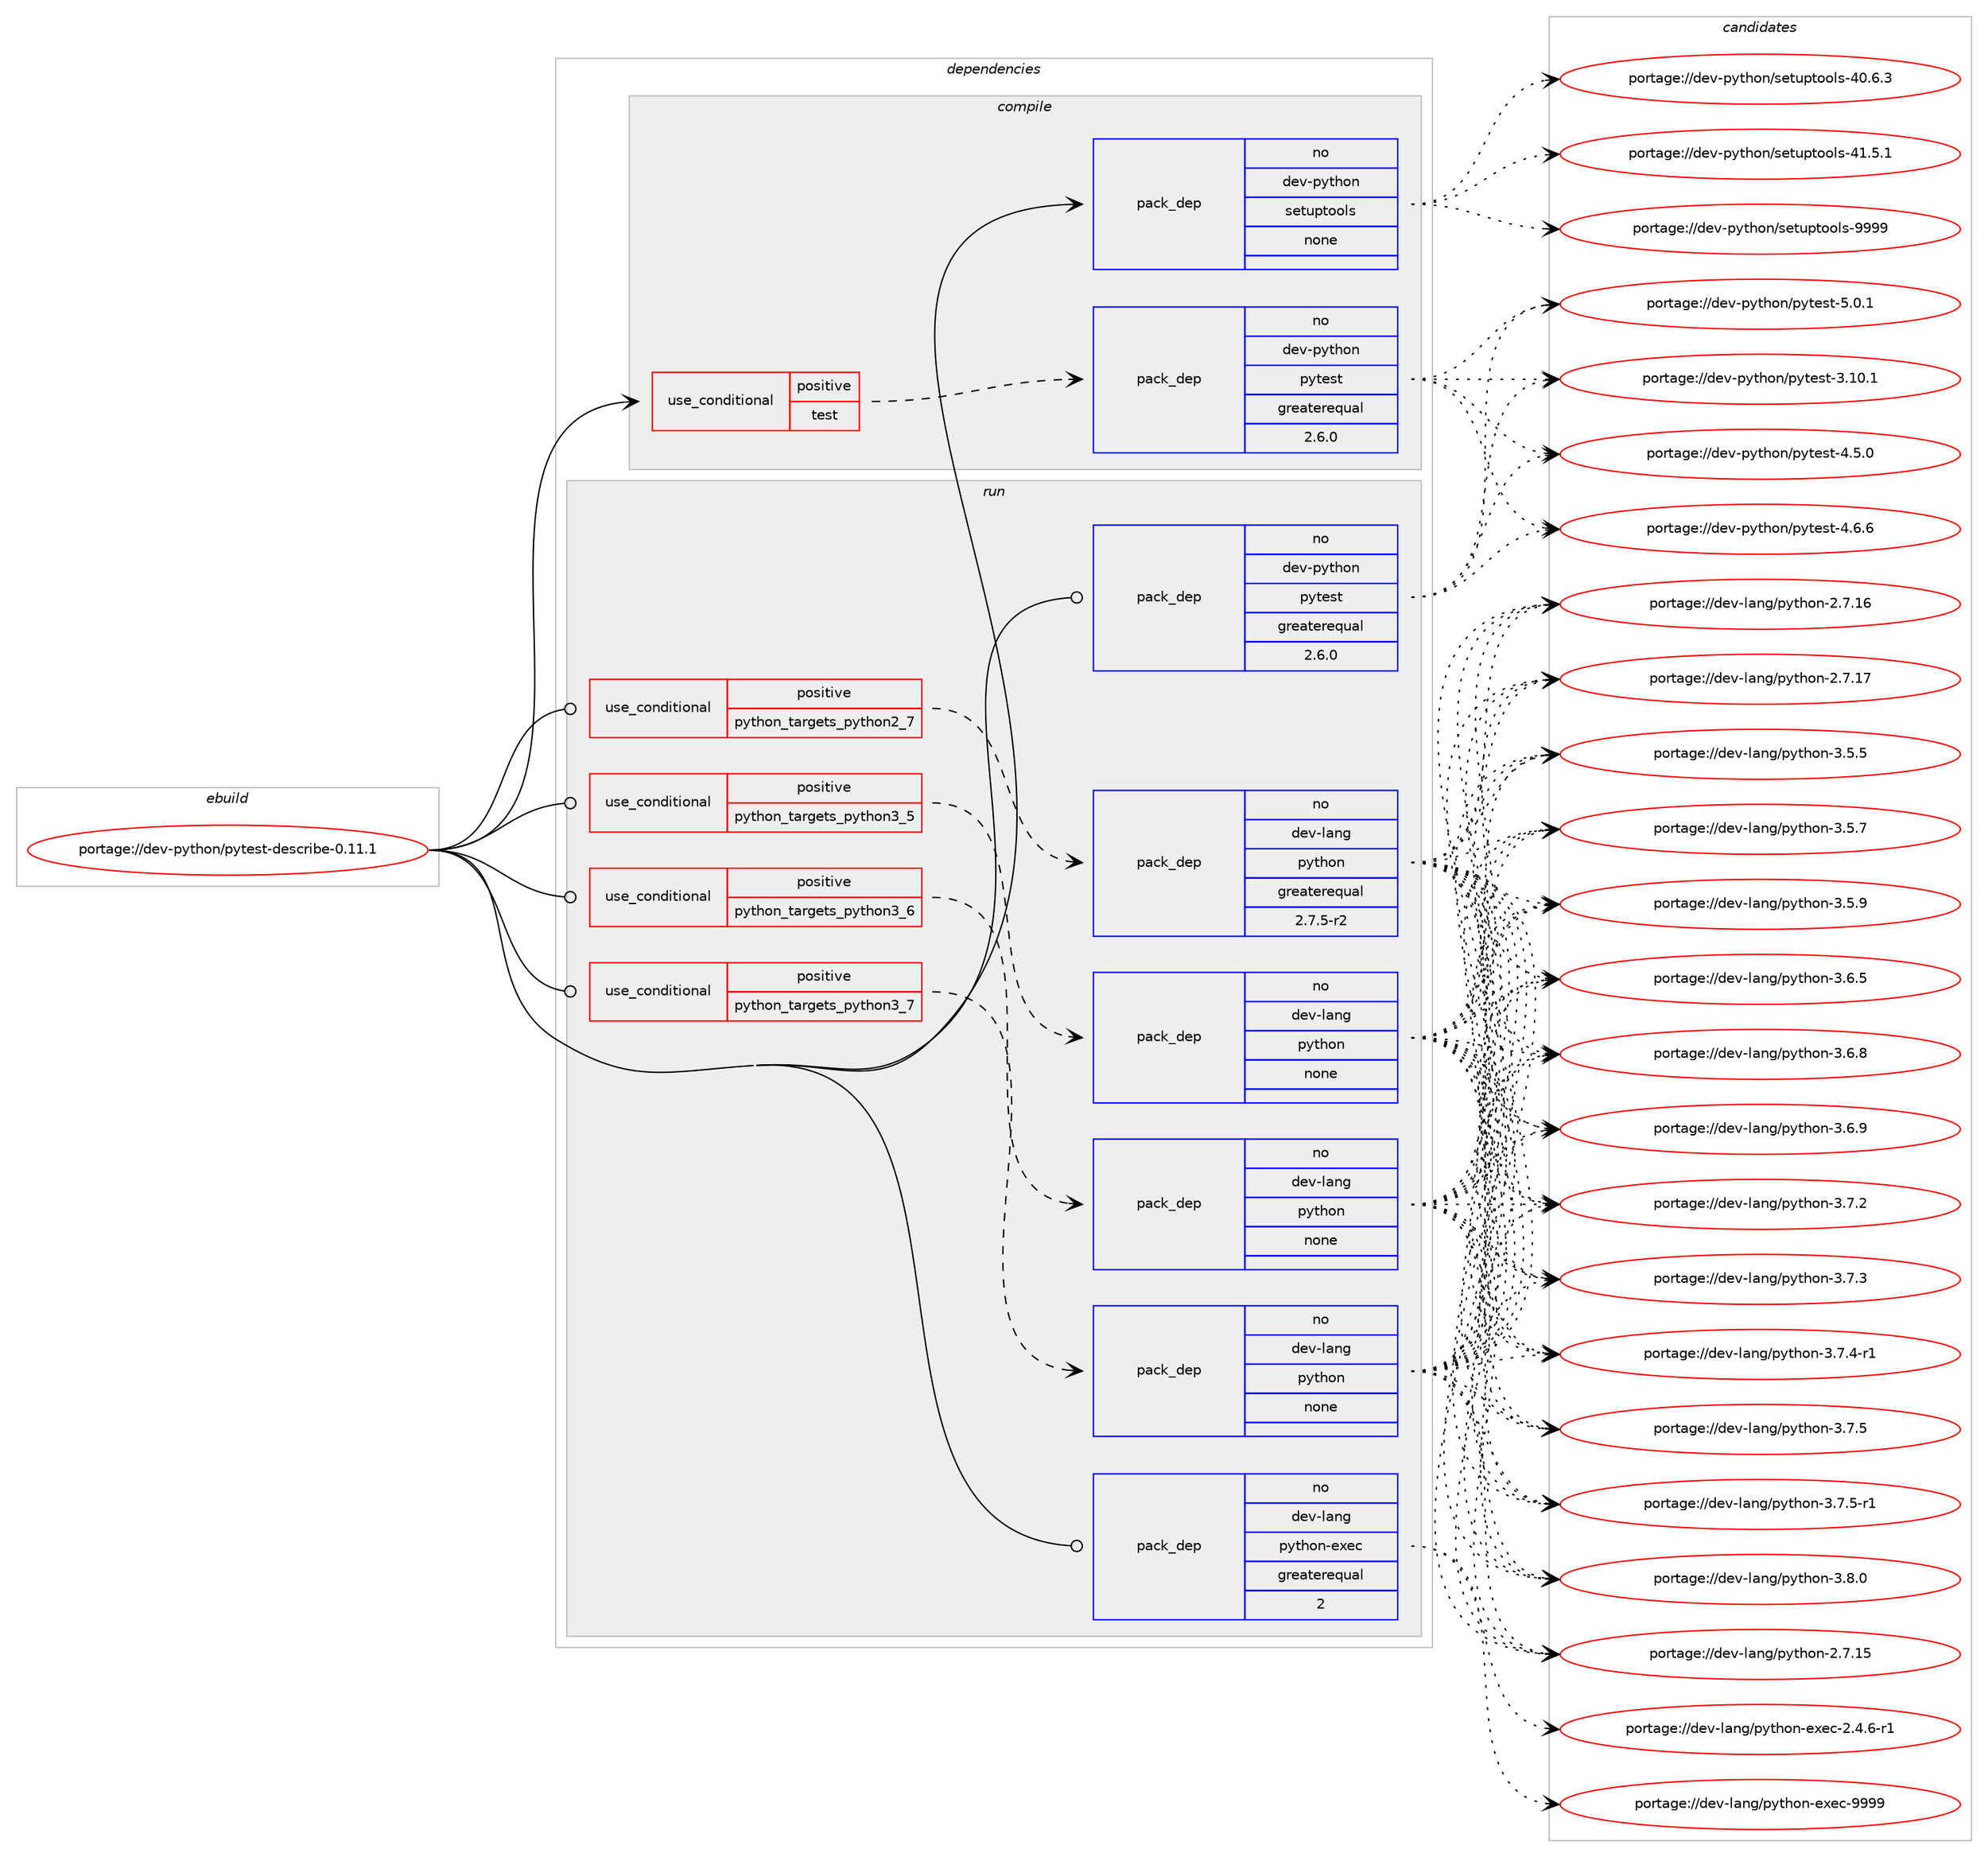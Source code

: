 digraph prolog {

# *************
# Graph options
# *************

newrank=true;
concentrate=true;
compound=true;
graph [rankdir=LR,fontname=Helvetica,fontsize=10,ranksep=1.5];#, ranksep=2.5, nodesep=0.2];
edge  [arrowhead=vee];
node  [fontname=Helvetica,fontsize=10];

# **********
# The ebuild
# **********

subgraph cluster_leftcol {
color=gray;
rank=same;
label=<<i>ebuild</i>>;
id [label="portage://dev-python/pytest-describe-0.11.1", color=red, width=4, href="../dev-python/pytest-describe-0.11.1.svg"];
}

# ****************
# The dependencies
# ****************

subgraph cluster_midcol {
color=gray;
label=<<i>dependencies</i>>;
subgraph cluster_compile {
fillcolor="#eeeeee";
style=filled;
label=<<i>compile</i>>;
subgraph cond36318 {
dependency164375 [label=<<TABLE BORDER="0" CELLBORDER="1" CELLSPACING="0" CELLPADDING="4"><TR><TD ROWSPAN="3" CELLPADDING="10">use_conditional</TD></TR><TR><TD>positive</TD></TR><TR><TD>test</TD></TR></TABLE>>, shape=none, color=red];
subgraph pack124670 {
dependency164376 [label=<<TABLE BORDER="0" CELLBORDER="1" CELLSPACING="0" CELLPADDING="4" WIDTH="220"><TR><TD ROWSPAN="6" CELLPADDING="30">pack_dep</TD></TR><TR><TD WIDTH="110">no</TD></TR><TR><TD>dev-python</TD></TR><TR><TD>pytest</TD></TR><TR><TD>greaterequal</TD></TR><TR><TD>2.6.0</TD></TR></TABLE>>, shape=none, color=blue];
}
dependency164375:e -> dependency164376:w [weight=20,style="dashed",arrowhead="vee"];
}
id:e -> dependency164375:w [weight=20,style="solid",arrowhead="vee"];
subgraph pack124671 {
dependency164377 [label=<<TABLE BORDER="0" CELLBORDER="1" CELLSPACING="0" CELLPADDING="4" WIDTH="220"><TR><TD ROWSPAN="6" CELLPADDING="30">pack_dep</TD></TR><TR><TD WIDTH="110">no</TD></TR><TR><TD>dev-python</TD></TR><TR><TD>setuptools</TD></TR><TR><TD>none</TD></TR><TR><TD></TD></TR></TABLE>>, shape=none, color=blue];
}
id:e -> dependency164377:w [weight=20,style="solid",arrowhead="vee"];
}
subgraph cluster_compileandrun {
fillcolor="#eeeeee";
style=filled;
label=<<i>compile and run</i>>;
}
subgraph cluster_run {
fillcolor="#eeeeee";
style=filled;
label=<<i>run</i>>;
subgraph cond36319 {
dependency164378 [label=<<TABLE BORDER="0" CELLBORDER="1" CELLSPACING="0" CELLPADDING="4"><TR><TD ROWSPAN="3" CELLPADDING="10">use_conditional</TD></TR><TR><TD>positive</TD></TR><TR><TD>python_targets_python2_7</TD></TR></TABLE>>, shape=none, color=red];
subgraph pack124672 {
dependency164379 [label=<<TABLE BORDER="0" CELLBORDER="1" CELLSPACING="0" CELLPADDING="4" WIDTH="220"><TR><TD ROWSPAN="6" CELLPADDING="30">pack_dep</TD></TR><TR><TD WIDTH="110">no</TD></TR><TR><TD>dev-lang</TD></TR><TR><TD>python</TD></TR><TR><TD>greaterequal</TD></TR><TR><TD>2.7.5-r2</TD></TR></TABLE>>, shape=none, color=blue];
}
dependency164378:e -> dependency164379:w [weight=20,style="dashed",arrowhead="vee"];
}
id:e -> dependency164378:w [weight=20,style="solid",arrowhead="odot"];
subgraph cond36320 {
dependency164380 [label=<<TABLE BORDER="0" CELLBORDER="1" CELLSPACING="0" CELLPADDING="4"><TR><TD ROWSPAN="3" CELLPADDING="10">use_conditional</TD></TR><TR><TD>positive</TD></TR><TR><TD>python_targets_python3_5</TD></TR></TABLE>>, shape=none, color=red];
subgraph pack124673 {
dependency164381 [label=<<TABLE BORDER="0" CELLBORDER="1" CELLSPACING="0" CELLPADDING="4" WIDTH="220"><TR><TD ROWSPAN="6" CELLPADDING="30">pack_dep</TD></TR><TR><TD WIDTH="110">no</TD></TR><TR><TD>dev-lang</TD></TR><TR><TD>python</TD></TR><TR><TD>none</TD></TR><TR><TD></TD></TR></TABLE>>, shape=none, color=blue];
}
dependency164380:e -> dependency164381:w [weight=20,style="dashed",arrowhead="vee"];
}
id:e -> dependency164380:w [weight=20,style="solid",arrowhead="odot"];
subgraph cond36321 {
dependency164382 [label=<<TABLE BORDER="0" CELLBORDER="1" CELLSPACING="0" CELLPADDING="4"><TR><TD ROWSPAN="3" CELLPADDING="10">use_conditional</TD></TR><TR><TD>positive</TD></TR><TR><TD>python_targets_python3_6</TD></TR></TABLE>>, shape=none, color=red];
subgraph pack124674 {
dependency164383 [label=<<TABLE BORDER="0" CELLBORDER="1" CELLSPACING="0" CELLPADDING="4" WIDTH="220"><TR><TD ROWSPAN="6" CELLPADDING="30">pack_dep</TD></TR><TR><TD WIDTH="110">no</TD></TR><TR><TD>dev-lang</TD></TR><TR><TD>python</TD></TR><TR><TD>none</TD></TR><TR><TD></TD></TR></TABLE>>, shape=none, color=blue];
}
dependency164382:e -> dependency164383:w [weight=20,style="dashed",arrowhead="vee"];
}
id:e -> dependency164382:w [weight=20,style="solid",arrowhead="odot"];
subgraph cond36322 {
dependency164384 [label=<<TABLE BORDER="0" CELLBORDER="1" CELLSPACING="0" CELLPADDING="4"><TR><TD ROWSPAN="3" CELLPADDING="10">use_conditional</TD></TR><TR><TD>positive</TD></TR><TR><TD>python_targets_python3_7</TD></TR></TABLE>>, shape=none, color=red];
subgraph pack124675 {
dependency164385 [label=<<TABLE BORDER="0" CELLBORDER="1" CELLSPACING="0" CELLPADDING="4" WIDTH="220"><TR><TD ROWSPAN="6" CELLPADDING="30">pack_dep</TD></TR><TR><TD WIDTH="110">no</TD></TR><TR><TD>dev-lang</TD></TR><TR><TD>python</TD></TR><TR><TD>none</TD></TR><TR><TD></TD></TR></TABLE>>, shape=none, color=blue];
}
dependency164384:e -> dependency164385:w [weight=20,style="dashed",arrowhead="vee"];
}
id:e -> dependency164384:w [weight=20,style="solid",arrowhead="odot"];
subgraph pack124676 {
dependency164386 [label=<<TABLE BORDER="0" CELLBORDER="1" CELLSPACING="0" CELLPADDING="4" WIDTH="220"><TR><TD ROWSPAN="6" CELLPADDING="30">pack_dep</TD></TR><TR><TD WIDTH="110">no</TD></TR><TR><TD>dev-lang</TD></TR><TR><TD>python-exec</TD></TR><TR><TD>greaterequal</TD></TR><TR><TD>2</TD></TR></TABLE>>, shape=none, color=blue];
}
id:e -> dependency164386:w [weight=20,style="solid",arrowhead="odot"];
subgraph pack124677 {
dependency164387 [label=<<TABLE BORDER="0" CELLBORDER="1" CELLSPACING="0" CELLPADDING="4" WIDTH="220"><TR><TD ROWSPAN="6" CELLPADDING="30">pack_dep</TD></TR><TR><TD WIDTH="110">no</TD></TR><TR><TD>dev-python</TD></TR><TR><TD>pytest</TD></TR><TR><TD>greaterequal</TD></TR><TR><TD>2.6.0</TD></TR></TABLE>>, shape=none, color=blue];
}
id:e -> dependency164387:w [weight=20,style="solid",arrowhead="odot"];
}
}

# **************
# The candidates
# **************

subgraph cluster_choices {
rank=same;
color=gray;
label=<<i>candidates</i>>;

subgraph choice124670 {
color=black;
nodesep=1;
choiceportage100101118451121211161041111104711212111610111511645514649484649 [label="portage://dev-python/pytest-3.10.1", color=red, width=4,href="../dev-python/pytest-3.10.1.svg"];
choiceportage1001011184511212111610411111047112121116101115116455246534648 [label="portage://dev-python/pytest-4.5.0", color=red, width=4,href="../dev-python/pytest-4.5.0.svg"];
choiceportage1001011184511212111610411111047112121116101115116455246544654 [label="portage://dev-python/pytest-4.6.6", color=red, width=4,href="../dev-python/pytest-4.6.6.svg"];
choiceportage1001011184511212111610411111047112121116101115116455346484649 [label="portage://dev-python/pytest-5.0.1", color=red, width=4,href="../dev-python/pytest-5.0.1.svg"];
dependency164376:e -> choiceportage100101118451121211161041111104711212111610111511645514649484649:w [style=dotted,weight="100"];
dependency164376:e -> choiceportage1001011184511212111610411111047112121116101115116455246534648:w [style=dotted,weight="100"];
dependency164376:e -> choiceportage1001011184511212111610411111047112121116101115116455246544654:w [style=dotted,weight="100"];
dependency164376:e -> choiceportage1001011184511212111610411111047112121116101115116455346484649:w [style=dotted,weight="100"];
}
subgraph choice124671 {
color=black;
nodesep=1;
choiceportage100101118451121211161041111104711510111611711211611111110811545524846544651 [label="portage://dev-python/setuptools-40.6.3", color=red, width=4,href="../dev-python/setuptools-40.6.3.svg"];
choiceportage100101118451121211161041111104711510111611711211611111110811545524946534649 [label="portage://dev-python/setuptools-41.5.1", color=red, width=4,href="../dev-python/setuptools-41.5.1.svg"];
choiceportage10010111845112121116104111110471151011161171121161111111081154557575757 [label="portage://dev-python/setuptools-9999", color=red, width=4,href="../dev-python/setuptools-9999.svg"];
dependency164377:e -> choiceportage100101118451121211161041111104711510111611711211611111110811545524846544651:w [style=dotted,weight="100"];
dependency164377:e -> choiceportage100101118451121211161041111104711510111611711211611111110811545524946534649:w [style=dotted,weight="100"];
dependency164377:e -> choiceportage10010111845112121116104111110471151011161171121161111111081154557575757:w [style=dotted,weight="100"];
}
subgraph choice124672 {
color=black;
nodesep=1;
choiceportage10010111845108971101034711212111610411111045504655464953 [label="portage://dev-lang/python-2.7.15", color=red, width=4,href="../dev-lang/python-2.7.15.svg"];
choiceportage10010111845108971101034711212111610411111045504655464954 [label="portage://dev-lang/python-2.7.16", color=red, width=4,href="../dev-lang/python-2.7.16.svg"];
choiceportage10010111845108971101034711212111610411111045504655464955 [label="portage://dev-lang/python-2.7.17", color=red, width=4,href="../dev-lang/python-2.7.17.svg"];
choiceportage100101118451089711010347112121116104111110455146534653 [label="portage://dev-lang/python-3.5.5", color=red, width=4,href="../dev-lang/python-3.5.5.svg"];
choiceportage100101118451089711010347112121116104111110455146534655 [label="portage://dev-lang/python-3.5.7", color=red, width=4,href="../dev-lang/python-3.5.7.svg"];
choiceportage100101118451089711010347112121116104111110455146534657 [label="portage://dev-lang/python-3.5.9", color=red, width=4,href="../dev-lang/python-3.5.9.svg"];
choiceportage100101118451089711010347112121116104111110455146544653 [label="portage://dev-lang/python-3.6.5", color=red, width=4,href="../dev-lang/python-3.6.5.svg"];
choiceportage100101118451089711010347112121116104111110455146544656 [label="portage://dev-lang/python-3.6.8", color=red, width=4,href="../dev-lang/python-3.6.8.svg"];
choiceportage100101118451089711010347112121116104111110455146544657 [label="portage://dev-lang/python-3.6.9", color=red, width=4,href="../dev-lang/python-3.6.9.svg"];
choiceportage100101118451089711010347112121116104111110455146554650 [label="portage://dev-lang/python-3.7.2", color=red, width=4,href="../dev-lang/python-3.7.2.svg"];
choiceportage100101118451089711010347112121116104111110455146554651 [label="portage://dev-lang/python-3.7.3", color=red, width=4,href="../dev-lang/python-3.7.3.svg"];
choiceportage1001011184510897110103471121211161041111104551465546524511449 [label="portage://dev-lang/python-3.7.4-r1", color=red, width=4,href="../dev-lang/python-3.7.4-r1.svg"];
choiceportage100101118451089711010347112121116104111110455146554653 [label="portage://dev-lang/python-3.7.5", color=red, width=4,href="../dev-lang/python-3.7.5.svg"];
choiceportage1001011184510897110103471121211161041111104551465546534511449 [label="portage://dev-lang/python-3.7.5-r1", color=red, width=4,href="../dev-lang/python-3.7.5-r1.svg"];
choiceportage100101118451089711010347112121116104111110455146564648 [label="portage://dev-lang/python-3.8.0", color=red, width=4,href="../dev-lang/python-3.8.0.svg"];
dependency164379:e -> choiceportage10010111845108971101034711212111610411111045504655464953:w [style=dotted,weight="100"];
dependency164379:e -> choiceportage10010111845108971101034711212111610411111045504655464954:w [style=dotted,weight="100"];
dependency164379:e -> choiceportage10010111845108971101034711212111610411111045504655464955:w [style=dotted,weight="100"];
dependency164379:e -> choiceportage100101118451089711010347112121116104111110455146534653:w [style=dotted,weight="100"];
dependency164379:e -> choiceportage100101118451089711010347112121116104111110455146534655:w [style=dotted,weight="100"];
dependency164379:e -> choiceportage100101118451089711010347112121116104111110455146534657:w [style=dotted,weight="100"];
dependency164379:e -> choiceportage100101118451089711010347112121116104111110455146544653:w [style=dotted,weight="100"];
dependency164379:e -> choiceportage100101118451089711010347112121116104111110455146544656:w [style=dotted,weight="100"];
dependency164379:e -> choiceportage100101118451089711010347112121116104111110455146544657:w [style=dotted,weight="100"];
dependency164379:e -> choiceportage100101118451089711010347112121116104111110455146554650:w [style=dotted,weight="100"];
dependency164379:e -> choiceportage100101118451089711010347112121116104111110455146554651:w [style=dotted,weight="100"];
dependency164379:e -> choiceportage1001011184510897110103471121211161041111104551465546524511449:w [style=dotted,weight="100"];
dependency164379:e -> choiceportage100101118451089711010347112121116104111110455146554653:w [style=dotted,weight="100"];
dependency164379:e -> choiceportage1001011184510897110103471121211161041111104551465546534511449:w [style=dotted,weight="100"];
dependency164379:e -> choiceportage100101118451089711010347112121116104111110455146564648:w [style=dotted,weight="100"];
}
subgraph choice124673 {
color=black;
nodesep=1;
choiceportage10010111845108971101034711212111610411111045504655464953 [label="portage://dev-lang/python-2.7.15", color=red, width=4,href="../dev-lang/python-2.7.15.svg"];
choiceportage10010111845108971101034711212111610411111045504655464954 [label="portage://dev-lang/python-2.7.16", color=red, width=4,href="../dev-lang/python-2.7.16.svg"];
choiceportage10010111845108971101034711212111610411111045504655464955 [label="portage://dev-lang/python-2.7.17", color=red, width=4,href="../dev-lang/python-2.7.17.svg"];
choiceportage100101118451089711010347112121116104111110455146534653 [label="portage://dev-lang/python-3.5.5", color=red, width=4,href="../dev-lang/python-3.5.5.svg"];
choiceportage100101118451089711010347112121116104111110455146534655 [label="portage://dev-lang/python-3.5.7", color=red, width=4,href="../dev-lang/python-3.5.7.svg"];
choiceportage100101118451089711010347112121116104111110455146534657 [label="portage://dev-lang/python-3.5.9", color=red, width=4,href="../dev-lang/python-3.5.9.svg"];
choiceportage100101118451089711010347112121116104111110455146544653 [label="portage://dev-lang/python-3.6.5", color=red, width=4,href="../dev-lang/python-3.6.5.svg"];
choiceportage100101118451089711010347112121116104111110455146544656 [label="portage://dev-lang/python-3.6.8", color=red, width=4,href="../dev-lang/python-3.6.8.svg"];
choiceportage100101118451089711010347112121116104111110455146544657 [label="portage://dev-lang/python-3.6.9", color=red, width=4,href="../dev-lang/python-3.6.9.svg"];
choiceportage100101118451089711010347112121116104111110455146554650 [label="portage://dev-lang/python-3.7.2", color=red, width=4,href="../dev-lang/python-3.7.2.svg"];
choiceportage100101118451089711010347112121116104111110455146554651 [label="portage://dev-lang/python-3.7.3", color=red, width=4,href="../dev-lang/python-3.7.3.svg"];
choiceportage1001011184510897110103471121211161041111104551465546524511449 [label="portage://dev-lang/python-3.7.4-r1", color=red, width=4,href="../dev-lang/python-3.7.4-r1.svg"];
choiceportage100101118451089711010347112121116104111110455146554653 [label="portage://dev-lang/python-3.7.5", color=red, width=4,href="../dev-lang/python-3.7.5.svg"];
choiceportage1001011184510897110103471121211161041111104551465546534511449 [label="portage://dev-lang/python-3.7.5-r1", color=red, width=4,href="../dev-lang/python-3.7.5-r1.svg"];
choiceportage100101118451089711010347112121116104111110455146564648 [label="portage://dev-lang/python-3.8.0", color=red, width=4,href="../dev-lang/python-3.8.0.svg"];
dependency164381:e -> choiceportage10010111845108971101034711212111610411111045504655464953:w [style=dotted,weight="100"];
dependency164381:e -> choiceportage10010111845108971101034711212111610411111045504655464954:w [style=dotted,weight="100"];
dependency164381:e -> choiceportage10010111845108971101034711212111610411111045504655464955:w [style=dotted,weight="100"];
dependency164381:e -> choiceportage100101118451089711010347112121116104111110455146534653:w [style=dotted,weight="100"];
dependency164381:e -> choiceportage100101118451089711010347112121116104111110455146534655:w [style=dotted,weight="100"];
dependency164381:e -> choiceportage100101118451089711010347112121116104111110455146534657:w [style=dotted,weight="100"];
dependency164381:e -> choiceportage100101118451089711010347112121116104111110455146544653:w [style=dotted,weight="100"];
dependency164381:e -> choiceportage100101118451089711010347112121116104111110455146544656:w [style=dotted,weight="100"];
dependency164381:e -> choiceportage100101118451089711010347112121116104111110455146544657:w [style=dotted,weight="100"];
dependency164381:e -> choiceportage100101118451089711010347112121116104111110455146554650:w [style=dotted,weight="100"];
dependency164381:e -> choiceportage100101118451089711010347112121116104111110455146554651:w [style=dotted,weight="100"];
dependency164381:e -> choiceportage1001011184510897110103471121211161041111104551465546524511449:w [style=dotted,weight="100"];
dependency164381:e -> choiceportage100101118451089711010347112121116104111110455146554653:w [style=dotted,weight="100"];
dependency164381:e -> choiceportage1001011184510897110103471121211161041111104551465546534511449:w [style=dotted,weight="100"];
dependency164381:e -> choiceportage100101118451089711010347112121116104111110455146564648:w [style=dotted,weight="100"];
}
subgraph choice124674 {
color=black;
nodesep=1;
choiceportage10010111845108971101034711212111610411111045504655464953 [label="portage://dev-lang/python-2.7.15", color=red, width=4,href="../dev-lang/python-2.7.15.svg"];
choiceportage10010111845108971101034711212111610411111045504655464954 [label="portage://dev-lang/python-2.7.16", color=red, width=4,href="../dev-lang/python-2.7.16.svg"];
choiceportage10010111845108971101034711212111610411111045504655464955 [label="portage://dev-lang/python-2.7.17", color=red, width=4,href="../dev-lang/python-2.7.17.svg"];
choiceportage100101118451089711010347112121116104111110455146534653 [label="portage://dev-lang/python-3.5.5", color=red, width=4,href="../dev-lang/python-3.5.5.svg"];
choiceportage100101118451089711010347112121116104111110455146534655 [label="portage://dev-lang/python-3.5.7", color=red, width=4,href="../dev-lang/python-3.5.7.svg"];
choiceportage100101118451089711010347112121116104111110455146534657 [label="portage://dev-lang/python-3.5.9", color=red, width=4,href="../dev-lang/python-3.5.9.svg"];
choiceportage100101118451089711010347112121116104111110455146544653 [label="portage://dev-lang/python-3.6.5", color=red, width=4,href="../dev-lang/python-3.6.5.svg"];
choiceportage100101118451089711010347112121116104111110455146544656 [label="portage://dev-lang/python-3.6.8", color=red, width=4,href="../dev-lang/python-3.6.8.svg"];
choiceportage100101118451089711010347112121116104111110455146544657 [label="portage://dev-lang/python-3.6.9", color=red, width=4,href="../dev-lang/python-3.6.9.svg"];
choiceportage100101118451089711010347112121116104111110455146554650 [label="portage://dev-lang/python-3.7.2", color=red, width=4,href="../dev-lang/python-3.7.2.svg"];
choiceportage100101118451089711010347112121116104111110455146554651 [label="portage://dev-lang/python-3.7.3", color=red, width=4,href="../dev-lang/python-3.7.3.svg"];
choiceportage1001011184510897110103471121211161041111104551465546524511449 [label="portage://dev-lang/python-3.7.4-r1", color=red, width=4,href="../dev-lang/python-3.7.4-r1.svg"];
choiceportage100101118451089711010347112121116104111110455146554653 [label="portage://dev-lang/python-3.7.5", color=red, width=4,href="../dev-lang/python-3.7.5.svg"];
choiceportage1001011184510897110103471121211161041111104551465546534511449 [label="portage://dev-lang/python-3.7.5-r1", color=red, width=4,href="../dev-lang/python-3.7.5-r1.svg"];
choiceportage100101118451089711010347112121116104111110455146564648 [label="portage://dev-lang/python-3.8.0", color=red, width=4,href="../dev-lang/python-3.8.0.svg"];
dependency164383:e -> choiceportage10010111845108971101034711212111610411111045504655464953:w [style=dotted,weight="100"];
dependency164383:e -> choiceportage10010111845108971101034711212111610411111045504655464954:w [style=dotted,weight="100"];
dependency164383:e -> choiceportage10010111845108971101034711212111610411111045504655464955:w [style=dotted,weight="100"];
dependency164383:e -> choiceportage100101118451089711010347112121116104111110455146534653:w [style=dotted,weight="100"];
dependency164383:e -> choiceportage100101118451089711010347112121116104111110455146534655:w [style=dotted,weight="100"];
dependency164383:e -> choiceportage100101118451089711010347112121116104111110455146534657:w [style=dotted,weight="100"];
dependency164383:e -> choiceportage100101118451089711010347112121116104111110455146544653:w [style=dotted,weight="100"];
dependency164383:e -> choiceportage100101118451089711010347112121116104111110455146544656:w [style=dotted,weight="100"];
dependency164383:e -> choiceportage100101118451089711010347112121116104111110455146544657:w [style=dotted,weight="100"];
dependency164383:e -> choiceportage100101118451089711010347112121116104111110455146554650:w [style=dotted,weight="100"];
dependency164383:e -> choiceportage100101118451089711010347112121116104111110455146554651:w [style=dotted,weight="100"];
dependency164383:e -> choiceportage1001011184510897110103471121211161041111104551465546524511449:w [style=dotted,weight="100"];
dependency164383:e -> choiceportage100101118451089711010347112121116104111110455146554653:w [style=dotted,weight="100"];
dependency164383:e -> choiceportage1001011184510897110103471121211161041111104551465546534511449:w [style=dotted,weight="100"];
dependency164383:e -> choiceportage100101118451089711010347112121116104111110455146564648:w [style=dotted,weight="100"];
}
subgraph choice124675 {
color=black;
nodesep=1;
choiceportage10010111845108971101034711212111610411111045504655464953 [label="portage://dev-lang/python-2.7.15", color=red, width=4,href="../dev-lang/python-2.7.15.svg"];
choiceportage10010111845108971101034711212111610411111045504655464954 [label="portage://dev-lang/python-2.7.16", color=red, width=4,href="../dev-lang/python-2.7.16.svg"];
choiceportage10010111845108971101034711212111610411111045504655464955 [label="portage://dev-lang/python-2.7.17", color=red, width=4,href="../dev-lang/python-2.7.17.svg"];
choiceportage100101118451089711010347112121116104111110455146534653 [label="portage://dev-lang/python-3.5.5", color=red, width=4,href="../dev-lang/python-3.5.5.svg"];
choiceportage100101118451089711010347112121116104111110455146534655 [label="portage://dev-lang/python-3.5.7", color=red, width=4,href="../dev-lang/python-3.5.7.svg"];
choiceportage100101118451089711010347112121116104111110455146534657 [label="portage://dev-lang/python-3.5.9", color=red, width=4,href="../dev-lang/python-3.5.9.svg"];
choiceportage100101118451089711010347112121116104111110455146544653 [label="portage://dev-lang/python-3.6.5", color=red, width=4,href="../dev-lang/python-3.6.5.svg"];
choiceportage100101118451089711010347112121116104111110455146544656 [label="portage://dev-lang/python-3.6.8", color=red, width=4,href="../dev-lang/python-3.6.8.svg"];
choiceportage100101118451089711010347112121116104111110455146544657 [label="portage://dev-lang/python-3.6.9", color=red, width=4,href="../dev-lang/python-3.6.9.svg"];
choiceportage100101118451089711010347112121116104111110455146554650 [label="portage://dev-lang/python-3.7.2", color=red, width=4,href="../dev-lang/python-3.7.2.svg"];
choiceportage100101118451089711010347112121116104111110455146554651 [label="portage://dev-lang/python-3.7.3", color=red, width=4,href="../dev-lang/python-3.7.3.svg"];
choiceportage1001011184510897110103471121211161041111104551465546524511449 [label="portage://dev-lang/python-3.7.4-r1", color=red, width=4,href="../dev-lang/python-3.7.4-r1.svg"];
choiceportage100101118451089711010347112121116104111110455146554653 [label="portage://dev-lang/python-3.7.5", color=red, width=4,href="../dev-lang/python-3.7.5.svg"];
choiceportage1001011184510897110103471121211161041111104551465546534511449 [label="portage://dev-lang/python-3.7.5-r1", color=red, width=4,href="../dev-lang/python-3.7.5-r1.svg"];
choiceportage100101118451089711010347112121116104111110455146564648 [label="portage://dev-lang/python-3.8.0", color=red, width=4,href="../dev-lang/python-3.8.0.svg"];
dependency164385:e -> choiceportage10010111845108971101034711212111610411111045504655464953:w [style=dotted,weight="100"];
dependency164385:e -> choiceportage10010111845108971101034711212111610411111045504655464954:w [style=dotted,weight="100"];
dependency164385:e -> choiceportage10010111845108971101034711212111610411111045504655464955:w [style=dotted,weight="100"];
dependency164385:e -> choiceportage100101118451089711010347112121116104111110455146534653:w [style=dotted,weight="100"];
dependency164385:e -> choiceportage100101118451089711010347112121116104111110455146534655:w [style=dotted,weight="100"];
dependency164385:e -> choiceportage100101118451089711010347112121116104111110455146534657:w [style=dotted,weight="100"];
dependency164385:e -> choiceportage100101118451089711010347112121116104111110455146544653:w [style=dotted,weight="100"];
dependency164385:e -> choiceportage100101118451089711010347112121116104111110455146544656:w [style=dotted,weight="100"];
dependency164385:e -> choiceportage100101118451089711010347112121116104111110455146544657:w [style=dotted,weight="100"];
dependency164385:e -> choiceportage100101118451089711010347112121116104111110455146554650:w [style=dotted,weight="100"];
dependency164385:e -> choiceportage100101118451089711010347112121116104111110455146554651:w [style=dotted,weight="100"];
dependency164385:e -> choiceportage1001011184510897110103471121211161041111104551465546524511449:w [style=dotted,weight="100"];
dependency164385:e -> choiceportage100101118451089711010347112121116104111110455146554653:w [style=dotted,weight="100"];
dependency164385:e -> choiceportage1001011184510897110103471121211161041111104551465546534511449:w [style=dotted,weight="100"];
dependency164385:e -> choiceportage100101118451089711010347112121116104111110455146564648:w [style=dotted,weight="100"];
}
subgraph choice124676 {
color=black;
nodesep=1;
choiceportage10010111845108971101034711212111610411111045101120101994550465246544511449 [label="portage://dev-lang/python-exec-2.4.6-r1", color=red, width=4,href="../dev-lang/python-exec-2.4.6-r1.svg"];
choiceportage10010111845108971101034711212111610411111045101120101994557575757 [label="portage://dev-lang/python-exec-9999", color=red, width=4,href="../dev-lang/python-exec-9999.svg"];
dependency164386:e -> choiceportage10010111845108971101034711212111610411111045101120101994550465246544511449:w [style=dotted,weight="100"];
dependency164386:e -> choiceportage10010111845108971101034711212111610411111045101120101994557575757:w [style=dotted,weight="100"];
}
subgraph choice124677 {
color=black;
nodesep=1;
choiceportage100101118451121211161041111104711212111610111511645514649484649 [label="portage://dev-python/pytest-3.10.1", color=red, width=4,href="../dev-python/pytest-3.10.1.svg"];
choiceportage1001011184511212111610411111047112121116101115116455246534648 [label="portage://dev-python/pytest-4.5.0", color=red, width=4,href="../dev-python/pytest-4.5.0.svg"];
choiceportage1001011184511212111610411111047112121116101115116455246544654 [label="portage://dev-python/pytest-4.6.6", color=red, width=4,href="../dev-python/pytest-4.6.6.svg"];
choiceportage1001011184511212111610411111047112121116101115116455346484649 [label="portage://dev-python/pytest-5.0.1", color=red, width=4,href="../dev-python/pytest-5.0.1.svg"];
dependency164387:e -> choiceportage100101118451121211161041111104711212111610111511645514649484649:w [style=dotted,weight="100"];
dependency164387:e -> choiceportage1001011184511212111610411111047112121116101115116455246534648:w [style=dotted,weight="100"];
dependency164387:e -> choiceportage1001011184511212111610411111047112121116101115116455246544654:w [style=dotted,weight="100"];
dependency164387:e -> choiceportage1001011184511212111610411111047112121116101115116455346484649:w [style=dotted,weight="100"];
}
}

}
